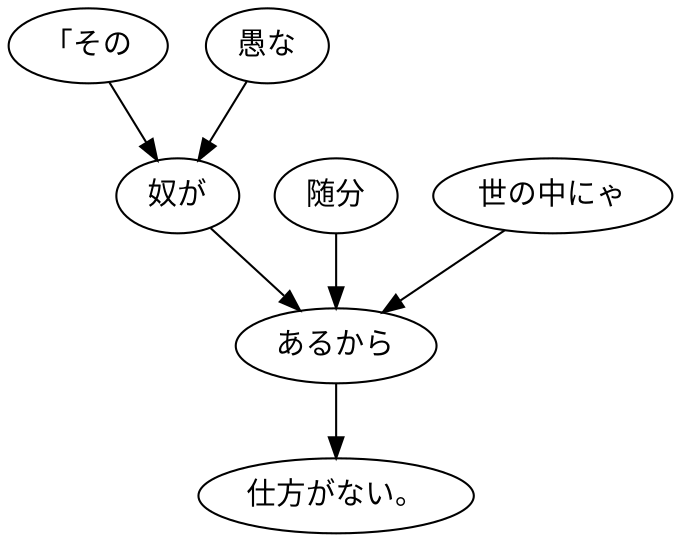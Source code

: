 digraph graph2418 {
	node0 [label="「その"];
	node1 [label="愚な"];
	node2 [label="奴が"];
	node3 [label="随分"];
	node4 [label="世の中にゃ"];
	node5 [label="あるから"];
	node6 [label="仕方がない。"];
	node0 -> node2;
	node1 -> node2;
	node2 -> node5;
	node3 -> node5;
	node4 -> node5;
	node5 -> node6;
}
